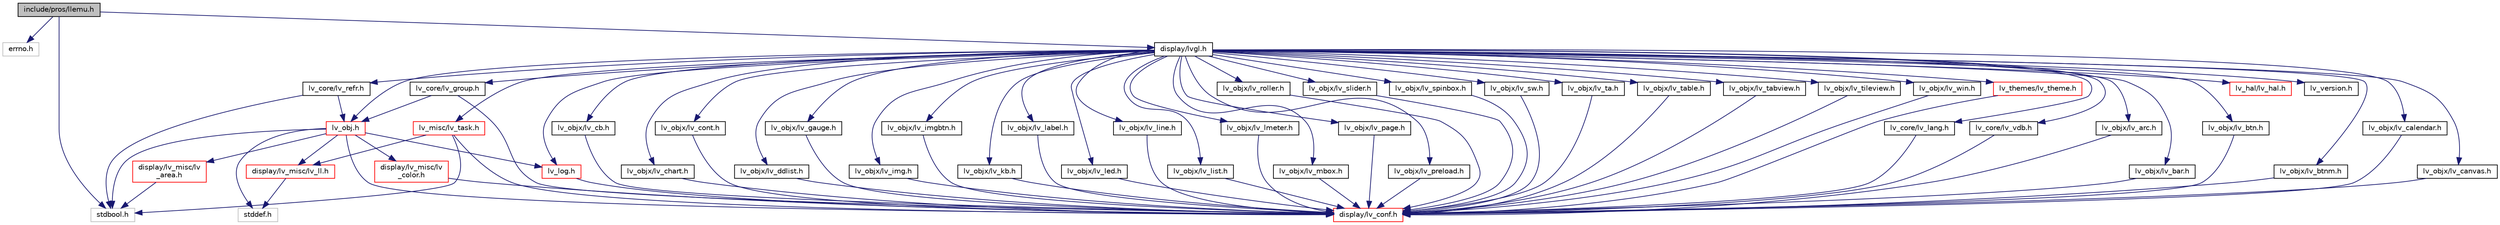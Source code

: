 digraph "include/pros/llemu.h"
{
 // LATEX_PDF_SIZE
  edge [fontname="Helvetica",fontsize="10",labelfontname="Helvetica",labelfontsize="10"];
  node [fontname="Helvetica",fontsize="10",shape=record];
  Node1 [label="include/pros/llemu.h",height=0.2,width=0.4,color="black", fillcolor="grey75", style="filled", fontcolor="black",tooltip=" "];
  Node1 -> Node2 [color="midnightblue",fontsize="10",style="solid"];
  Node2 [label="errno.h",height=0.2,width=0.4,color="grey75", fillcolor="white", style="filled",tooltip=" "];
  Node1 -> Node3 [color="midnightblue",fontsize="10",style="solid"];
  Node3 [label="stdbool.h",height=0.2,width=0.4,color="grey75", fillcolor="white", style="filled",tooltip=" "];
  Node1 -> Node4 [color="midnightblue",fontsize="10",style="solid"];
  Node4 [label="display/lvgl.h",height=0.2,width=0.4,color="black", fillcolor="white", style="filled",URL="$lvgl_8h.html",tooltip=" "];
  Node4 -> Node5 [color="midnightblue",fontsize="10",style="solid"];
  Node5 [label="lv_core/lv_group.h",height=0.2,width=0.4,color="black", fillcolor="white", style="filled",URL="$lv__group_8h.html",tooltip=" "];
  Node5 -> Node6 [color="midnightblue",fontsize="10",style="solid"];
  Node6 [label="display/lv_conf.h",height=0.2,width=0.4,color="red", fillcolor="white", style="filled",URL="$lv__conf_8h.html",tooltip=" "];
  Node5 -> Node8 [color="midnightblue",fontsize="10",style="solid"];
  Node8 [label="lv_obj.h",height=0.2,width=0.4,color="red", fillcolor="white", style="filled",URL="$lv__obj_8h.html",tooltip=" "];
  Node8 -> Node6 [color="midnightblue",fontsize="10",style="solid"];
  Node8 -> Node3 [color="midnightblue",fontsize="10",style="solid"];
  Node8 -> Node9 [color="midnightblue",fontsize="10",style="solid"];
  Node9 [label="stddef.h",height=0.2,width=0.4,color="grey75", fillcolor="white", style="filled",tooltip=" "];
  Node8 -> Node10 [color="midnightblue",fontsize="10",style="solid"];
  Node10 [label="display/lv_misc/lv\l_area.h",height=0.2,width=0.4,color="red", fillcolor="white", style="filled",URL="$lv__area_8h.html",tooltip=" "];
  Node10 -> Node3 [color="midnightblue",fontsize="10",style="solid"];
  Node8 -> Node13 [color="midnightblue",fontsize="10",style="solid"];
  Node13 [label="display/lv_misc/lv\l_color.h",height=0.2,width=0.4,color="red", fillcolor="white", style="filled",URL="$lv__color_8h.html",tooltip=" "];
  Node13 -> Node6 [color="midnightblue",fontsize="10",style="solid"];
  Node8 -> Node14 [color="midnightblue",fontsize="10",style="solid"];
  Node14 [label="display/lv_misc/lv_ll.h",height=0.2,width=0.4,color="red", fillcolor="white", style="filled",URL="$lv__ll_8h.html",tooltip=" "];
  Node14 -> Node9 [color="midnightblue",fontsize="10",style="solid"];
  Node8 -> Node16 [color="midnightblue",fontsize="10",style="solid"];
  Node16 [label="lv_log.h",height=0.2,width=0.4,color="red", fillcolor="white", style="filled",URL="$lv__log_8h.html",tooltip=" "];
  Node16 -> Node6 [color="midnightblue",fontsize="10",style="solid"];
  Node4 -> Node22 [color="midnightblue",fontsize="10",style="solid"];
  Node22 [label="lv_core/lv_lang.h",height=0.2,width=0.4,color="black", fillcolor="white", style="filled",URL="$lv__lang_8h.html",tooltip=" "];
  Node22 -> Node6 [color="midnightblue",fontsize="10",style="solid"];
  Node4 -> Node8 [color="midnightblue",fontsize="10",style="solid"];
  Node4 -> Node23 [color="midnightblue",fontsize="10",style="solid"];
  Node23 [label="lv_core/lv_refr.h",height=0.2,width=0.4,color="black", fillcolor="white", style="filled",URL="$lv__refr_8h.html",tooltip=" "];
  Node23 -> Node3 [color="midnightblue",fontsize="10",style="solid"];
  Node23 -> Node8 [color="midnightblue",fontsize="10",style="solid"];
  Node4 -> Node24 [color="midnightblue",fontsize="10",style="solid"];
  Node24 [label="lv_core/lv_vdb.h",height=0.2,width=0.4,color="black", fillcolor="white", style="filled",URL="$lv__vdb_8h.html",tooltip=" "];
  Node24 -> Node6 [color="midnightblue",fontsize="10",style="solid"];
  Node4 -> Node25 [color="midnightblue",fontsize="10",style="solid"];
  Node25 [label="lv_hal/lv_hal.h",height=0.2,width=0.4,color="red", fillcolor="white", style="filled",URL="$lv__hal_8h.html",tooltip=" "];
  Node4 -> Node16 [color="midnightblue",fontsize="10",style="solid"];
  Node4 -> Node29 [color="midnightblue",fontsize="10",style="solid"];
  Node29 [label="lv_misc/lv_task.h",height=0.2,width=0.4,color="red", fillcolor="white", style="filled",URL="$lv__task_8h.html",tooltip=" "];
  Node29 -> Node6 [color="midnightblue",fontsize="10",style="solid"];
  Node29 -> Node3 [color="midnightblue",fontsize="10",style="solid"];
  Node29 -> Node14 [color="midnightblue",fontsize="10",style="solid"];
  Node4 -> Node30 [color="midnightblue",fontsize="10",style="solid"];
  Node30 [label="lv_objx/lv_arc.h",height=0.2,width=0.4,color="black", fillcolor="white", style="filled",URL="$lv__arc_8h.html",tooltip=" "];
  Node30 -> Node6 [color="midnightblue",fontsize="10",style="solid"];
  Node4 -> Node31 [color="midnightblue",fontsize="10",style="solid"];
  Node31 [label="lv_objx/lv_bar.h",height=0.2,width=0.4,color="black", fillcolor="white", style="filled",URL="$lv__bar_8h.html",tooltip=" "];
  Node31 -> Node6 [color="midnightblue",fontsize="10",style="solid"];
  Node4 -> Node32 [color="midnightblue",fontsize="10",style="solid"];
  Node32 [label="lv_objx/lv_btn.h",height=0.2,width=0.4,color="black", fillcolor="white", style="filled",URL="$lv__btn_8h.html",tooltip=" "];
  Node32 -> Node6 [color="midnightblue",fontsize="10",style="solid"];
  Node4 -> Node33 [color="midnightblue",fontsize="10",style="solid"];
  Node33 [label="lv_objx/lv_btnm.h",height=0.2,width=0.4,color="black", fillcolor="white", style="filled",URL="$lv__btnm_8h.html",tooltip=" "];
  Node33 -> Node6 [color="midnightblue",fontsize="10",style="solid"];
  Node4 -> Node34 [color="midnightblue",fontsize="10",style="solid"];
  Node34 [label="lv_objx/lv_calendar.h",height=0.2,width=0.4,color="black", fillcolor="white", style="filled",URL="$lv__calendar_8h.html",tooltip=" "];
  Node34 -> Node6 [color="midnightblue",fontsize="10",style="solid"];
  Node4 -> Node35 [color="midnightblue",fontsize="10",style="solid"];
  Node35 [label="lv_objx/lv_canvas.h",height=0.2,width=0.4,color="black", fillcolor="white", style="filled",URL="$lv__canvas_8h.html",tooltip=" "];
  Node35 -> Node6 [color="midnightblue",fontsize="10",style="solid"];
  Node4 -> Node36 [color="midnightblue",fontsize="10",style="solid"];
  Node36 [label="lv_objx/lv_cb.h",height=0.2,width=0.4,color="black", fillcolor="white", style="filled",URL="$lv__cb_8h.html",tooltip=" "];
  Node36 -> Node6 [color="midnightblue",fontsize="10",style="solid"];
  Node4 -> Node37 [color="midnightblue",fontsize="10",style="solid"];
  Node37 [label="lv_objx/lv_chart.h",height=0.2,width=0.4,color="black", fillcolor="white", style="filled",URL="$lv__chart_8h.html",tooltip=" "];
  Node37 -> Node6 [color="midnightblue",fontsize="10",style="solid"];
  Node4 -> Node38 [color="midnightblue",fontsize="10",style="solid"];
  Node38 [label="lv_objx/lv_cont.h",height=0.2,width=0.4,color="black", fillcolor="white", style="filled",URL="$lv__cont_8h.html",tooltip=" "];
  Node38 -> Node6 [color="midnightblue",fontsize="10",style="solid"];
  Node4 -> Node39 [color="midnightblue",fontsize="10",style="solid"];
  Node39 [label="lv_objx/lv_ddlist.h",height=0.2,width=0.4,color="black", fillcolor="white", style="filled",URL="$lv__ddlist_8h.html",tooltip=" "];
  Node39 -> Node6 [color="midnightblue",fontsize="10",style="solid"];
  Node4 -> Node40 [color="midnightblue",fontsize="10",style="solid"];
  Node40 [label="lv_objx/lv_gauge.h",height=0.2,width=0.4,color="black", fillcolor="white", style="filled",URL="$lv__gauge_8h.html",tooltip=" "];
  Node40 -> Node6 [color="midnightblue",fontsize="10",style="solid"];
  Node4 -> Node41 [color="midnightblue",fontsize="10",style="solid"];
  Node41 [label="lv_objx/lv_img.h",height=0.2,width=0.4,color="black", fillcolor="white", style="filled",URL="$lv__img_8h.html",tooltip=" "];
  Node41 -> Node6 [color="midnightblue",fontsize="10",style="solid"];
  Node4 -> Node42 [color="midnightblue",fontsize="10",style="solid"];
  Node42 [label="lv_objx/lv_imgbtn.h",height=0.2,width=0.4,color="black", fillcolor="white", style="filled",URL="$lv__imgbtn_8h.html",tooltip=" "];
  Node42 -> Node6 [color="midnightblue",fontsize="10",style="solid"];
  Node4 -> Node43 [color="midnightblue",fontsize="10",style="solid"];
  Node43 [label="lv_objx/lv_kb.h",height=0.2,width=0.4,color="black", fillcolor="white", style="filled",URL="$lv__kb_8h.html",tooltip=" "];
  Node43 -> Node6 [color="midnightblue",fontsize="10",style="solid"];
  Node4 -> Node44 [color="midnightblue",fontsize="10",style="solid"];
  Node44 [label="lv_objx/lv_label.h",height=0.2,width=0.4,color="black", fillcolor="white", style="filled",URL="$lv__label_8h.html",tooltip=" "];
  Node44 -> Node6 [color="midnightblue",fontsize="10",style="solid"];
  Node4 -> Node45 [color="midnightblue",fontsize="10",style="solid"];
  Node45 [label="lv_objx/lv_led.h",height=0.2,width=0.4,color="black", fillcolor="white", style="filled",URL="$lv__led_8h.html",tooltip=" "];
  Node45 -> Node6 [color="midnightblue",fontsize="10",style="solid"];
  Node4 -> Node46 [color="midnightblue",fontsize="10",style="solid"];
  Node46 [label="lv_objx/lv_line.h",height=0.2,width=0.4,color="black", fillcolor="white", style="filled",URL="$lv__line_8h.html",tooltip=" "];
  Node46 -> Node6 [color="midnightblue",fontsize="10",style="solid"];
  Node4 -> Node47 [color="midnightblue",fontsize="10",style="solid"];
  Node47 [label="lv_objx/lv_list.h",height=0.2,width=0.4,color="black", fillcolor="white", style="filled",URL="$lv__list_8h.html",tooltip=" "];
  Node47 -> Node6 [color="midnightblue",fontsize="10",style="solid"];
  Node4 -> Node48 [color="midnightblue",fontsize="10",style="solid"];
  Node48 [label="lv_objx/lv_lmeter.h",height=0.2,width=0.4,color="black", fillcolor="white", style="filled",URL="$lv__lmeter_8h.html",tooltip=" "];
  Node48 -> Node6 [color="midnightblue",fontsize="10",style="solid"];
  Node4 -> Node49 [color="midnightblue",fontsize="10",style="solid"];
  Node49 [label="lv_objx/lv_mbox.h",height=0.2,width=0.4,color="black", fillcolor="white", style="filled",URL="$lv__mbox_8h.html",tooltip=" "];
  Node49 -> Node6 [color="midnightblue",fontsize="10",style="solid"];
  Node4 -> Node50 [color="midnightblue",fontsize="10",style="solid"];
  Node50 [label="lv_objx/lv_page.h",height=0.2,width=0.4,color="black", fillcolor="white", style="filled",URL="$lv__page_8h.html",tooltip=" "];
  Node50 -> Node6 [color="midnightblue",fontsize="10",style="solid"];
  Node4 -> Node51 [color="midnightblue",fontsize="10",style="solid"];
  Node51 [label="lv_objx/lv_preload.h",height=0.2,width=0.4,color="black", fillcolor="white", style="filled",URL="$lv__preload_8h.html",tooltip=" "];
  Node51 -> Node6 [color="midnightblue",fontsize="10",style="solid"];
  Node4 -> Node52 [color="midnightblue",fontsize="10",style="solid"];
  Node52 [label="lv_objx/lv_roller.h",height=0.2,width=0.4,color="black", fillcolor="white", style="filled",URL="$lv__roller_8h.html",tooltip=" "];
  Node52 -> Node6 [color="midnightblue",fontsize="10",style="solid"];
  Node4 -> Node53 [color="midnightblue",fontsize="10",style="solid"];
  Node53 [label="lv_objx/lv_slider.h",height=0.2,width=0.4,color="black", fillcolor="white", style="filled",URL="$lv__slider_8h.html",tooltip=" "];
  Node53 -> Node6 [color="midnightblue",fontsize="10",style="solid"];
  Node4 -> Node54 [color="midnightblue",fontsize="10",style="solid"];
  Node54 [label="lv_objx/lv_spinbox.h",height=0.2,width=0.4,color="black", fillcolor="white", style="filled",URL="$lv__spinbox_8h.html",tooltip=" "];
  Node54 -> Node6 [color="midnightblue",fontsize="10",style="solid"];
  Node4 -> Node55 [color="midnightblue",fontsize="10",style="solid"];
  Node55 [label="lv_objx/lv_sw.h",height=0.2,width=0.4,color="black", fillcolor="white", style="filled",URL="$lv__sw_8h.html",tooltip=" "];
  Node55 -> Node6 [color="midnightblue",fontsize="10",style="solid"];
  Node4 -> Node56 [color="midnightblue",fontsize="10",style="solid"];
  Node56 [label="lv_objx/lv_ta.h",height=0.2,width=0.4,color="black", fillcolor="white", style="filled",URL="$lv__ta_8h.html",tooltip=" "];
  Node56 -> Node6 [color="midnightblue",fontsize="10",style="solid"];
  Node4 -> Node57 [color="midnightblue",fontsize="10",style="solid"];
  Node57 [label="lv_objx/lv_table.h",height=0.2,width=0.4,color="black", fillcolor="white", style="filled",URL="$lv__table_8h.html",tooltip=" "];
  Node57 -> Node6 [color="midnightblue",fontsize="10",style="solid"];
  Node4 -> Node58 [color="midnightblue",fontsize="10",style="solid"];
  Node58 [label="lv_objx/lv_tabview.h",height=0.2,width=0.4,color="black", fillcolor="white", style="filled",URL="$lv__tabview_8h.html",tooltip=" "];
  Node58 -> Node6 [color="midnightblue",fontsize="10",style="solid"];
  Node4 -> Node59 [color="midnightblue",fontsize="10",style="solid"];
  Node59 [label="lv_objx/lv_tileview.h",height=0.2,width=0.4,color="black", fillcolor="white", style="filled",URL="$lv__tileview_8h.html",tooltip=" "];
  Node59 -> Node6 [color="midnightblue",fontsize="10",style="solid"];
  Node4 -> Node60 [color="midnightblue",fontsize="10",style="solid"];
  Node60 [label="lv_objx/lv_win.h",height=0.2,width=0.4,color="black", fillcolor="white", style="filled",URL="$lv__win_8h.html",tooltip=" "];
  Node60 -> Node6 [color="midnightblue",fontsize="10",style="solid"];
  Node4 -> Node61 [color="midnightblue",fontsize="10",style="solid"];
  Node61 [label="lv_themes/lv_theme.h",height=0.2,width=0.4,color="red", fillcolor="white", style="filled",URL="$lv__theme_8h.html",tooltip=" "];
  Node61 -> Node6 [color="midnightblue",fontsize="10",style="solid"];
  Node4 -> Node70 [color="midnightblue",fontsize="10",style="solid"];
  Node70 [label="lv_version.h",height=0.2,width=0.4,color="black", fillcolor="white", style="filled",URL="$lv__version_8h.html",tooltip=" "];
}
